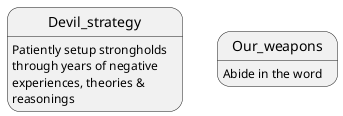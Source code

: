 @startuml

state Devil_strategy {
}

state Our_weapons

' ------------
' Description
' ------------
Devil_strategy :\
Patiently setup strongholds\n\
through years of negative\n\
experiences, theories &\n\
reasonings

Our_weapons :\
Abide in the word
@enduml
